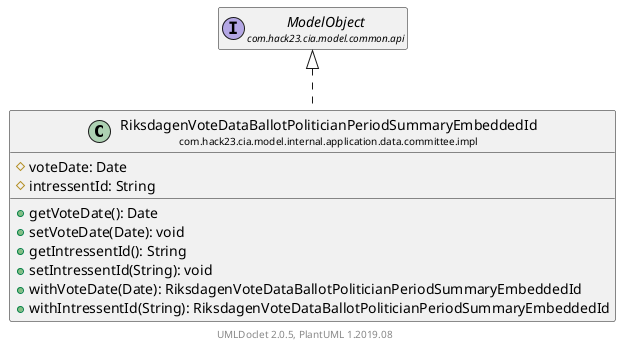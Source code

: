 @startuml
    set namespaceSeparator none
    hide empty fields
    hide empty methods

    class "<size:14>RiksdagenVoteDataBallotPoliticianPeriodSummaryEmbeddedId\n<size:10>com.hack23.cia.model.internal.application.data.committee.impl" as com.hack23.cia.model.internal.application.data.committee.impl.RiksdagenVoteDataBallotPoliticianPeriodSummaryEmbeddedId [[RiksdagenVoteDataBallotPoliticianPeriodSummaryEmbeddedId.html]] {
        #voteDate: Date
        #intressentId: String
        +getVoteDate(): Date
        +setVoteDate(Date): void
        +getIntressentId(): String
        +setIntressentId(String): void
        +withVoteDate(Date): RiksdagenVoteDataBallotPoliticianPeriodSummaryEmbeddedId
        +withIntressentId(String): RiksdagenVoteDataBallotPoliticianPeriodSummaryEmbeddedId
    }

    interface "<size:14>ModelObject\n<size:10>com.hack23.cia.model.common.api" as com.hack23.cia.model.common.api.ModelObject

    com.hack23.cia.model.common.api.ModelObject <|.. com.hack23.cia.model.internal.application.data.committee.impl.RiksdagenVoteDataBallotPoliticianPeriodSummaryEmbeddedId

    center footer UMLDoclet 2.0.5, PlantUML 1.2019.08
@enduml
